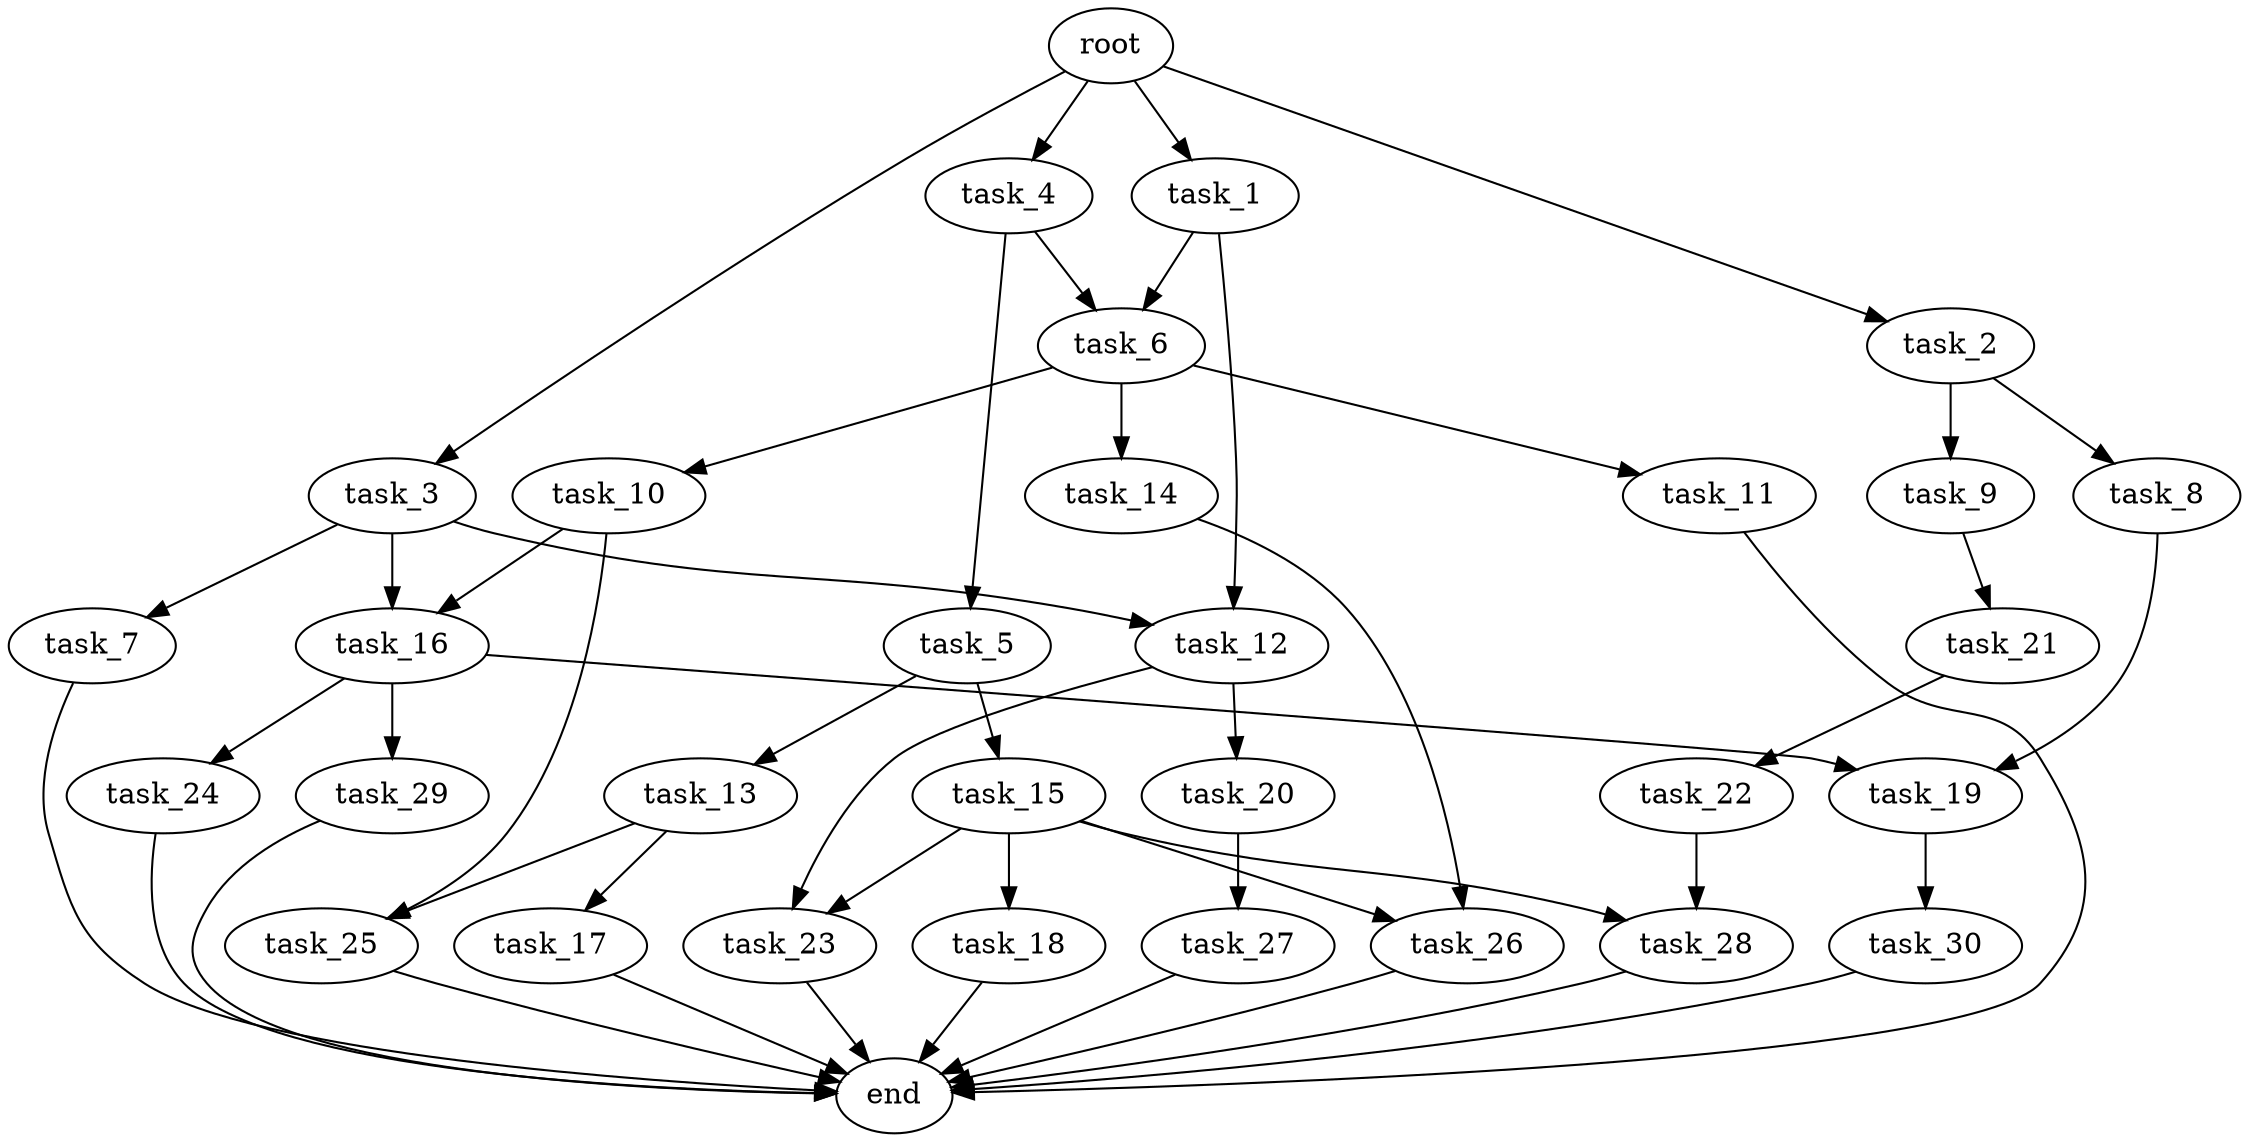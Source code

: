 digraph G {
  root [size="0.000000e+00"];
  task_1 [size="1.923372e+07"];
  task_2 [size="8.153983e+10"];
  task_3 [size="8.479617e+10"];
  task_4 [size="3.439505e+10"];
  task_5 [size="4.692510e+10"];
  task_6 [size="8.416279e+08"];
  task_7 [size="9.220962e+10"];
  task_8 [size="9.469628e+10"];
  task_9 [size="4.771194e+10"];
  task_10 [size="9.231686e+08"];
  task_11 [size="4.304923e+10"];
  task_12 [size="2.929933e+10"];
  task_13 [size="2.312923e+10"];
  task_14 [size="7.317263e+08"];
  task_15 [size="3.737065e+10"];
  task_16 [size="4.117947e+10"];
  task_17 [size="5.605983e+10"];
  task_18 [size="3.948126e+10"];
  task_19 [size="1.633532e+10"];
  task_20 [size="7.371441e+10"];
  task_21 [size="3.897843e+10"];
  task_22 [size="3.784202e+10"];
  task_23 [size="2.630540e+10"];
  task_24 [size="4.222972e+10"];
  task_25 [size="2.396379e+10"];
  task_26 [size="7.645618e+10"];
  task_27 [size="9.099634e+10"];
  task_28 [size="8.075942e+10"];
  task_29 [size="6.846718e+10"];
  task_30 [size="2.847484e+10"];
  end [size="0.000000e+00"];

  root -> task_1 [size="1.000000e-12"];
  root -> task_2 [size="1.000000e-12"];
  root -> task_3 [size="1.000000e-12"];
  root -> task_4 [size="1.000000e-12"];
  task_1 -> task_6 [size="4.208139e+06"];
  task_1 -> task_12 [size="1.464967e+08"];
  task_2 -> task_8 [size="9.469628e+08"];
  task_2 -> task_9 [size="4.771194e+08"];
  task_3 -> task_7 [size="9.220962e+08"];
  task_3 -> task_12 [size="1.464967e+08"];
  task_3 -> task_16 [size="2.058973e+08"];
  task_4 -> task_5 [size="4.692510e+08"];
  task_4 -> task_6 [size="4.208139e+06"];
  task_5 -> task_13 [size="2.312923e+08"];
  task_5 -> task_15 [size="3.737065e+08"];
  task_6 -> task_10 [size="9.231686e+06"];
  task_6 -> task_11 [size="4.304923e+08"];
  task_6 -> task_14 [size="7.317263e+06"];
  task_7 -> end [size="1.000000e-12"];
  task_8 -> task_19 [size="8.167658e+07"];
  task_9 -> task_21 [size="3.897843e+08"];
  task_10 -> task_16 [size="2.058973e+08"];
  task_10 -> task_25 [size="1.198189e+08"];
  task_11 -> end [size="1.000000e-12"];
  task_12 -> task_20 [size="7.371441e+08"];
  task_12 -> task_23 [size="1.315270e+08"];
  task_13 -> task_17 [size="5.605983e+08"];
  task_13 -> task_25 [size="1.198189e+08"];
  task_14 -> task_26 [size="3.822809e+08"];
  task_15 -> task_18 [size="3.948126e+08"];
  task_15 -> task_23 [size="1.315270e+08"];
  task_15 -> task_26 [size="3.822809e+08"];
  task_15 -> task_28 [size="4.037971e+08"];
  task_16 -> task_19 [size="8.167658e+07"];
  task_16 -> task_24 [size="4.222972e+08"];
  task_16 -> task_29 [size="6.846718e+08"];
  task_17 -> end [size="1.000000e-12"];
  task_18 -> end [size="1.000000e-12"];
  task_19 -> task_30 [size="2.847484e+08"];
  task_20 -> task_27 [size="9.099634e+08"];
  task_21 -> task_22 [size="3.784202e+08"];
  task_22 -> task_28 [size="4.037971e+08"];
  task_23 -> end [size="1.000000e-12"];
  task_24 -> end [size="1.000000e-12"];
  task_25 -> end [size="1.000000e-12"];
  task_26 -> end [size="1.000000e-12"];
  task_27 -> end [size="1.000000e-12"];
  task_28 -> end [size="1.000000e-12"];
  task_29 -> end [size="1.000000e-12"];
  task_30 -> end [size="1.000000e-12"];
}
